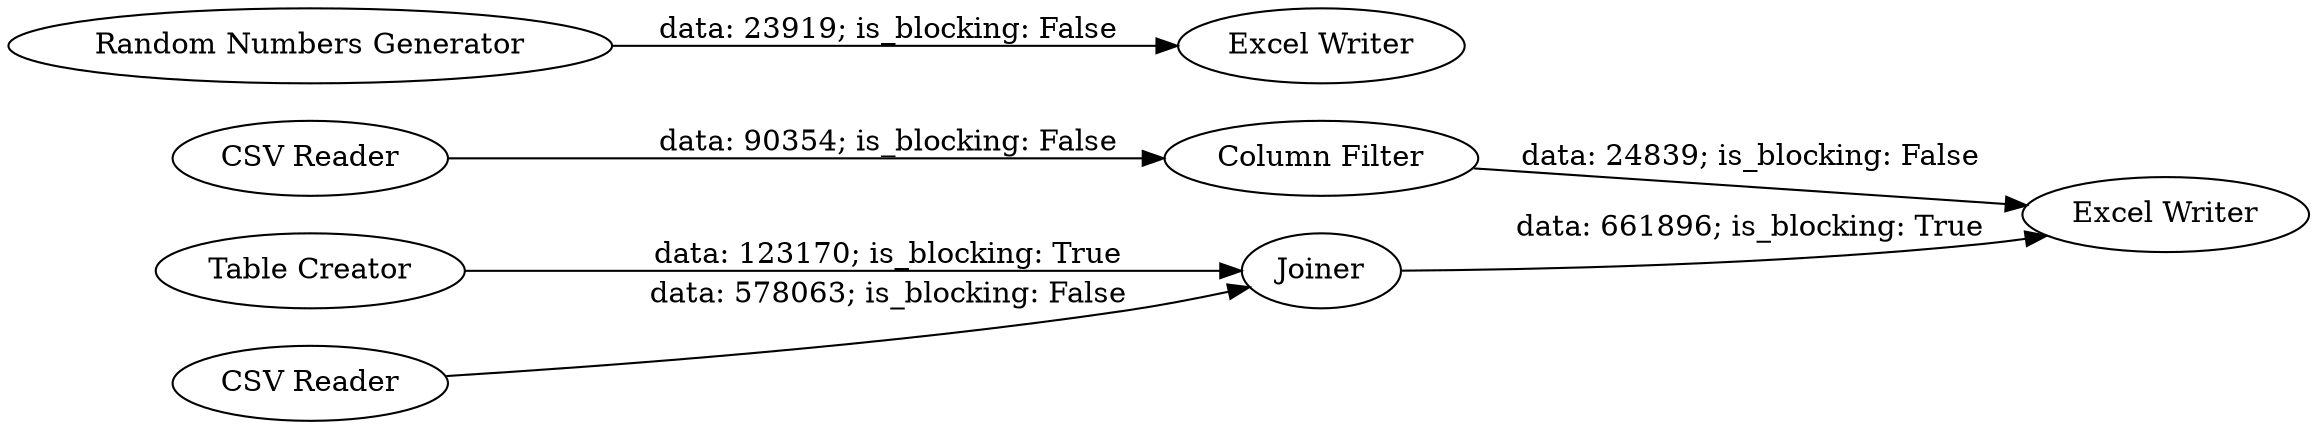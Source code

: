 digraph {
	"-4200550618405316407_9" [label="Excel Writer"]
	"-4200550618405316407_8" [label="Column Filter"]
	"-4200550618405316407_1" [label="CSV Reader"]
	"-6498855767799589481_4" [label="Random Numbers Generator"]
	"-6498855767799589481_7" [label="Excel Writer"]
	"-6498855767799589481_5" [label="Table Creator"]
	"-4200550618405316407_6" [label=Joiner]
	"-4200550618405316407_2" [label="CSV Reader"]
	"-4200550618405316407_2" -> "-4200550618405316407_6" [label="data: 578063; is_blocking: False"]
	"-6498855767799589481_4" -> "-6498855767799589481_7" [label="data: 23919; is_blocking: False"]
	"-4200550618405316407_8" -> "-4200550618405316407_9" [label="data: 24839; is_blocking: False"]
	"-4200550618405316407_1" -> "-4200550618405316407_8" [label="data: 90354; is_blocking: False"]
	"-4200550618405316407_6" -> "-4200550618405316407_9" [label="data: 661896; is_blocking: True"]
	"-6498855767799589481_5" -> "-4200550618405316407_6" [label="data: 123170; is_blocking: True"]
	rankdir=LR
}
